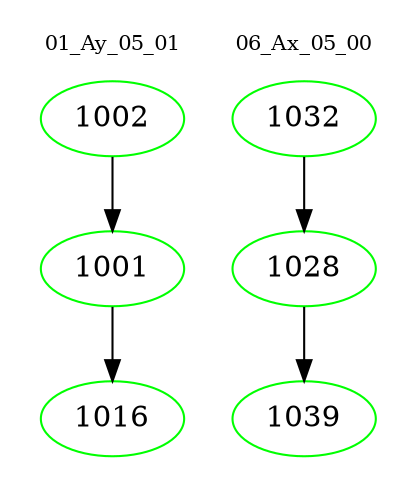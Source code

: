 digraph{
subgraph cluster_0 {
color = white
label = "01_Ay_05_01";
fontsize=10;
T0_1002 [label="1002", color="green"]
T0_1002 -> T0_1001 [color="black"]
T0_1001 [label="1001", color="green"]
T0_1001 -> T0_1016 [color="black"]
T0_1016 [label="1016", color="green"]
}
subgraph cluster_1 {
color = white
label = "06_Ax_05_00";
fontsize=10;
T1_1032 [label="1032", color="green"]
T1_1032 -> T1_1028 [color="black"]
T1_1028 [label="1028", color="green"]
T1_1028 -> T1_1039 [color="black"]
T1_1039 [label="1039", color="green"]
}
}
